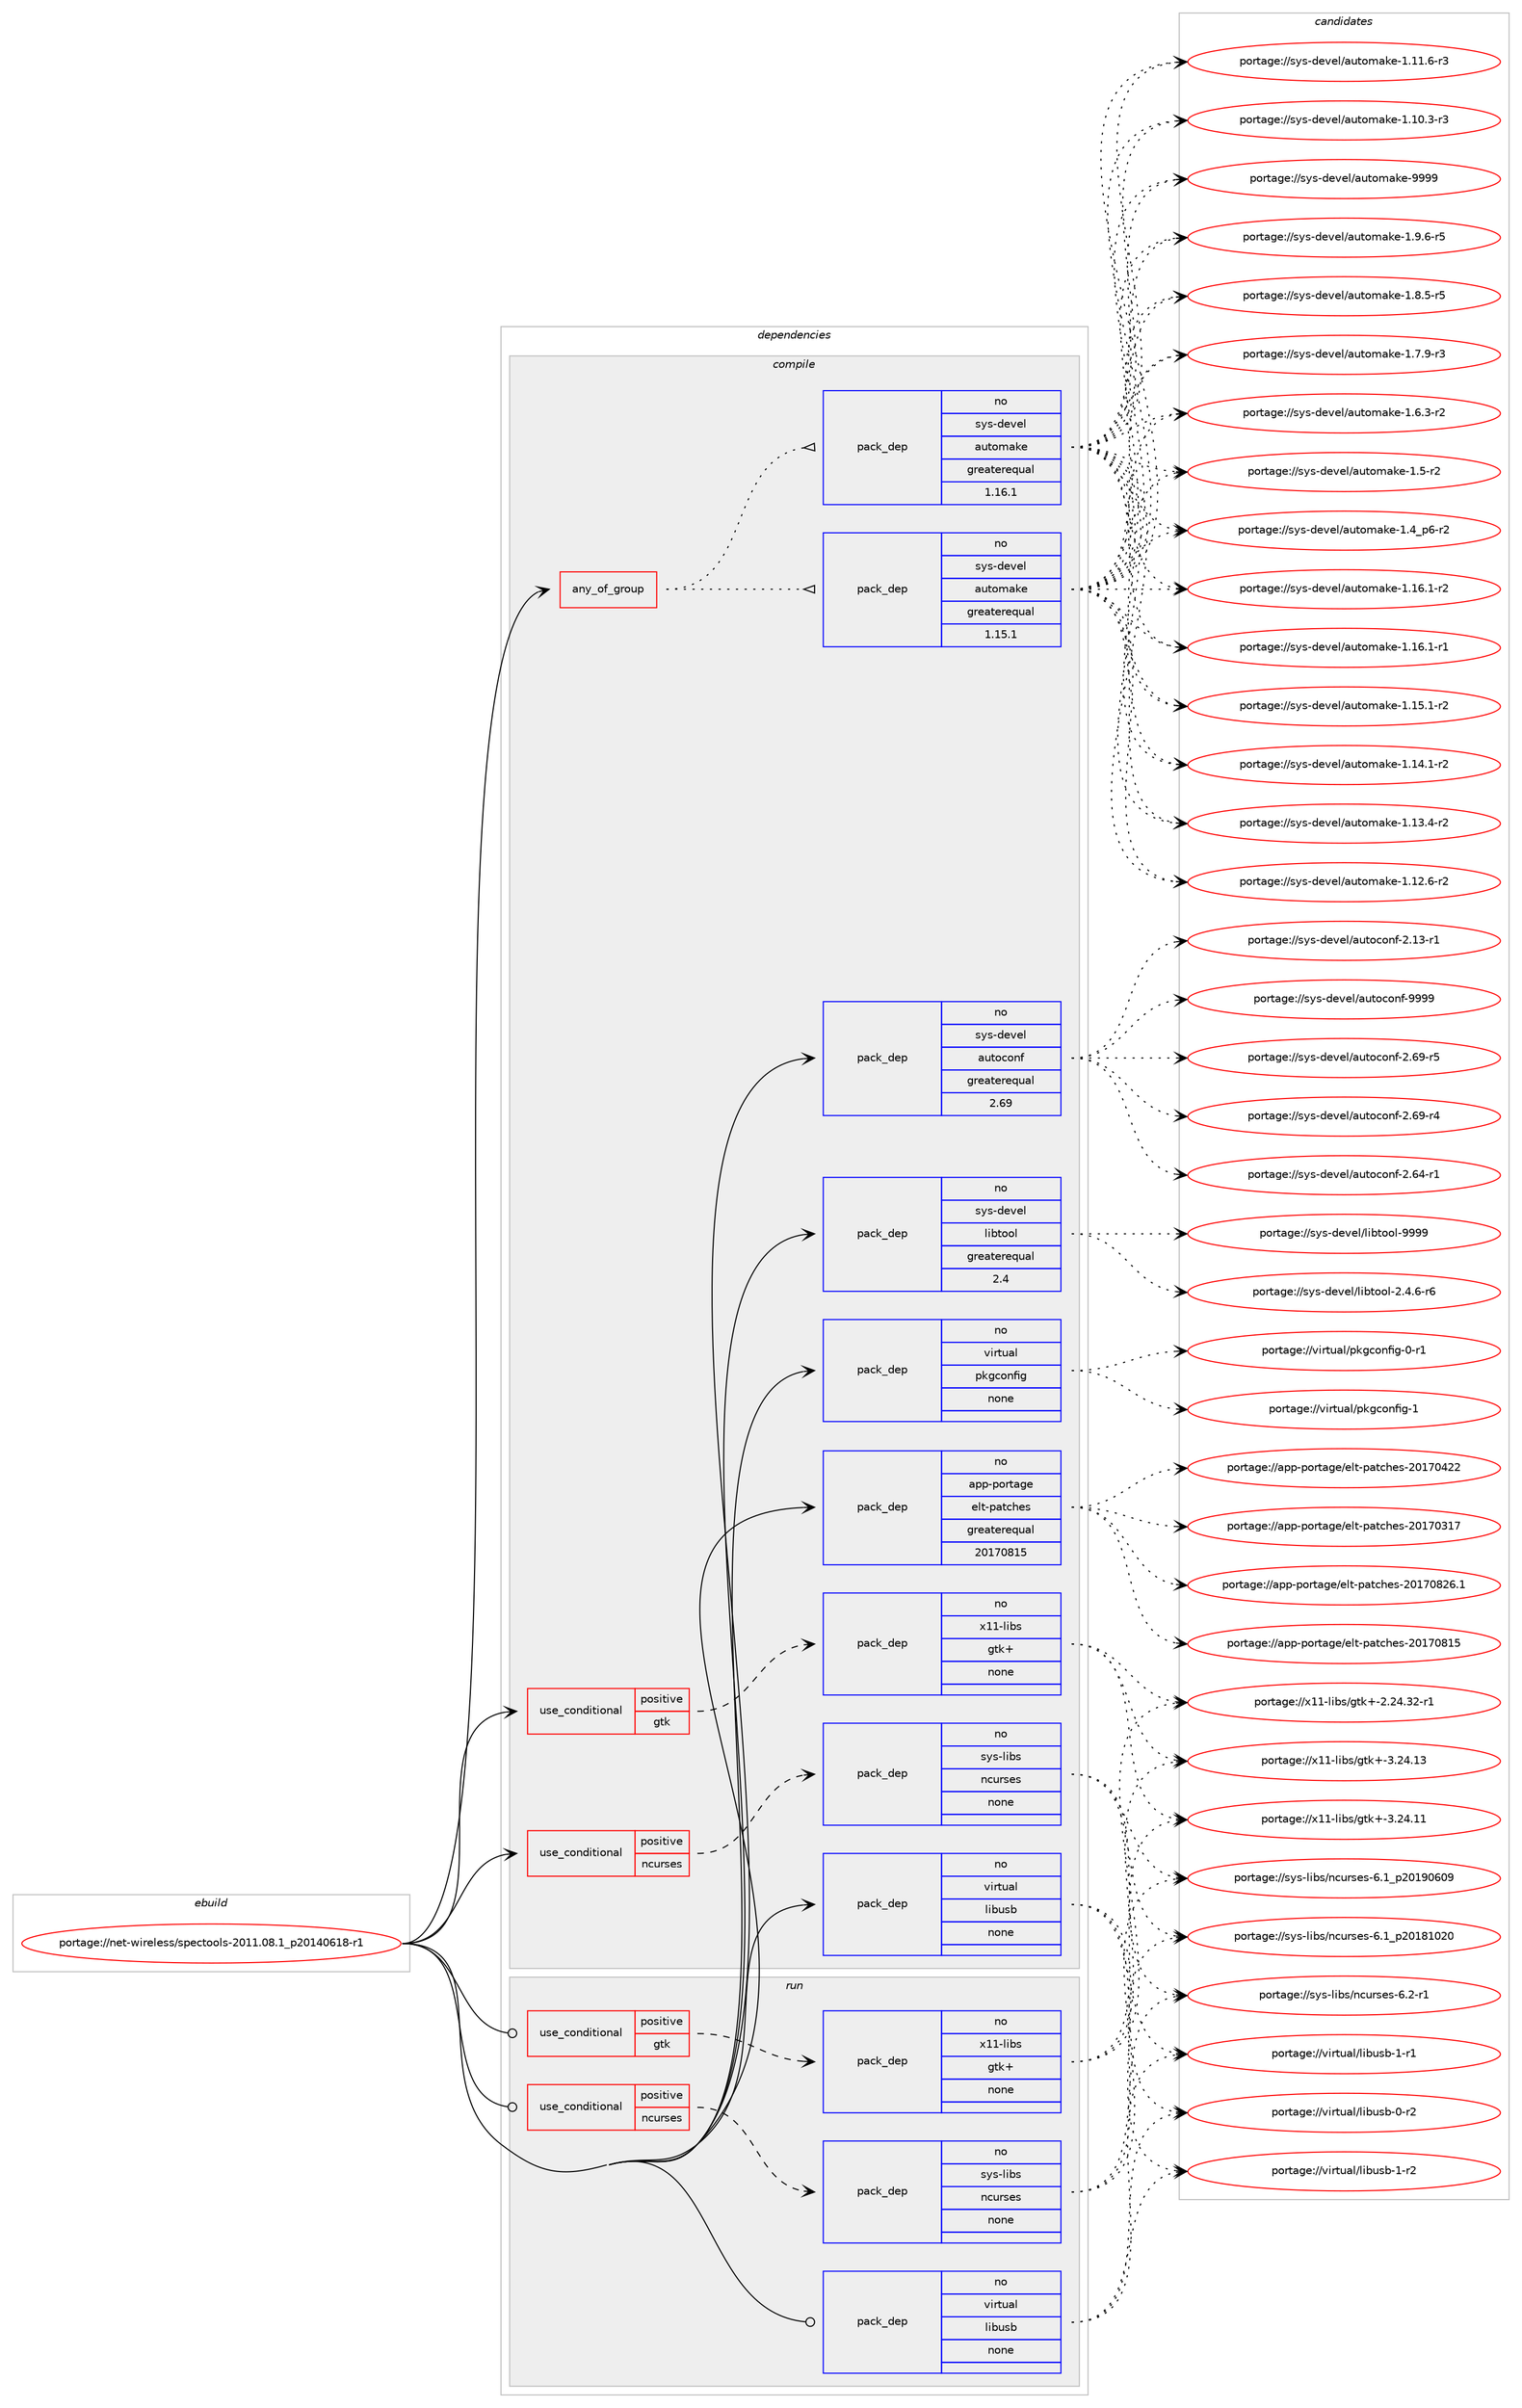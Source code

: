 digraph prolog {

# *************
# Graph options
# *************

newrank=true;
concentrate=true;
compound=true;
graph [rankdir=LR,fontname=Helvetica,fontsize=10,ranksep=1.5];#, ranksep=2.5, nodesep=0.2];
edge  [arrowhead=vee];
node  [fontname=Helvetica,fontsize=10];

# **********
# The ebuild
# **********

subgraph cluster_leftcol {
color=gray;
rank=same;
label=<<i>ebuild</i>>;
id [label="portage://net-wireless/spectools-2011.08.1_p20140618-r1", color=red, width=4, href="../net-wireless/spectools-2011.08.1_p20140618-r1.svg"];
}

# ****************
# The dependencies
# ****************

subgraph cluster_midcol {
color=gray;
label=<<i>dependencies</i>>;
subgraph cluster_compile {
fillcolor="#eeeeee";
style=filled;
label=<<i>compile</i>>;
subgraph any1730 {
dependency111984 [label=<<TABLE BORDER="0" CELLBORDER="1" CELLSPACING="0" CELLPADDING="4"><TR><TD CELLPADDING="10">any_of_group</TD></TR></TABLE>>, shape=none, color=red];subgraph pack88153 {
dependency111985 [label=<<TABLE BORDER="0" CELLBORDER="1" CELLSPACING="0" CELLPADDING="4" WIDTH="220"><TR><TD ROWSPAN="6" CELLPADDING="30">pack_dep</TD></TR><TR><TD WIDTH="110">no</TD></TR><TR><TD>sys-devel</TD></TR><TR><TD>automake</TD></TR><TR><TD>greaterequal</TD></TR><TR><TD>1.16.1</TD></TR></TABLE>>, shape=none, color=blue];
}
dependency111984:e -> dependency111985:w [weight=20,style="dotted",arrowhead="oinv"];
subgraph pack88154 {
dependency111986 [label=<<TABLE BORDER="0" CELLBORDER="1" CELLSPACING="0" CELLPADDING="4" WIDTH="220"><TR><TD ROWSPAN="6" CELLPADDING="30">pack_dep</TD></TR><TR><TD WIDTH="110">no</TD></TR><TR><TD>sys-devel</TD></TR><TR><TD>automake</TD></TR><TR><TD>greaterequal</TD></TR><TR><TD>1.15.1</TD></TR></TABLE>>, shape=none, color=blue];
}
dependency111984:e -> dependency111986:w [weight=20,style="dotted",arrowhead="oinv"];
}
id:e -> dependency111984:w [weight=20,style="solid",arrowhead="vee"];
subgraph cond22007 {
dependency111987 [label=<<TABLE BORDER="0" CELLBORDER="1" CELLSPACING="0" CELLPADDING="4"><TR><TD ROWSPAN="3" CELLPADDING="10">use_conditional</TD></TR><TR><TD>positive</TD></TR><TR><TD>gtk</TD></TR></TABLE>>, shape=none, color=red];
subgraph pack88155 {
dependency111988 [label=<<TABLE BORDER="0" CELLBORDER="1" CELLSPACING="0" CELLPADDING="4" WIDTH="220"><TR><TD ROWSPAN="6" CELLPADDING="30">pack_dep</TD></TR><TR><TD WIDTH="110">no</TD></TR><TR><TD>x11-libs</TD></TR><TR><TD>gtk+</TD></TR><TR><TD>none</TD></TR><TR><TD></TD></TR></TABLE>>, shape=none, color=blue];
}
dependency111987:e -> dependency111988:w [weight=20,style="dashed",arrowhead="vee"];
}
id:e -> dependency111987:w [weight=20,style="solid",arrowhead="vee"];
subgraph cond22008 {
dependency111989 [label=<<TABLE BORDER="0" CELLBORDER="1" CELLSPACING="0" CELLPADDING="4"><TR><TD ROWSPAN="3" CELLPADDING="10">use_conditional</TD></TR><TR><TD>positive</TD></TR><TR><TD>ncurses</TD></TR></TABLE>>, shape=none, color=red];
subgraph pack88156 {
dependency111990 [label=<<TABLE BORDER="0" CELLBORDER="1" CELLSPACING="0" CELLPADDING="4" WIDTH="220"><TR><TD ROWSPAN="6" CELLPADDING="30">pack_dep</TD></TR><TR><TD WIDTH="110">no</TD></TR><TR><TD>sys-libs</TD></TR><TR><TD>ncurses</TD></TR><TR><TD>none</TD></TR><TR><TD></TD></TR></TABLE>>, shape=none, color=blue];
}
dependency111989:e -> dependency111990:w [weight=20,style="dashed",arrowhead="vee"];
}
id:e -> dependency111989:w [weight=20,style="solid",arrowhead="vee"];
subgraph pack88157 {
dependency111991 [label=<<TABLE BORDER="0" CELLBORDER="1" CELLSPACING="0" CELLPADDING="4" WIDTH="220"><TR><TD ROWSPAN="6" CELLPADDING="30">pack_dep</TD></TR><TR><TD WIDTH="110">no</TD></TR><TR><TD>app-portage</TD></TR><TR><TD>elt-patches</TD></TR><TR><TD>greaterequal</TD></TR><TR><TD>20170815</TD></TR></TABLE>>, shape=none, color=blue];
}
id:e -> dependency111991:w [weight=20,style="solid",arrowhead="vee"];
subgraph pack88158 {
dependency111992 [label=<<TABLE BORDER="0" CELLBORDER="1" CELLSPACING="0" CELLPADDING="4" WIDTH="220"><TR><TD ROWSPAN="6" CELLPADDING="30">pack_dep</TD></TR><TR><TD WIDTH="110">no</TD></TR><TR><TD>sys-devel</TD></TR><TR><TD>autoconf</TD></TR><TR><TD>greaterequal</TD></TR><TR><TD>2.69</TD></TR></TABLE>>, shape=none, color=blue];
}
id:e -> dependency111992:w [weight=20,style="solid",arrowhead="vee"];
subgraph pack88159 {
dependency111993 [label=<<TABLE BORDER="0" CELLBORDER="1" CELLSPACING="0" CELLPADDING="4" WIDTH="220"><TR><TD ROWSPAN="6" CELLPADDING="30">pack_dep</TD></TR><TR><TD WIDTH="110">no</TD></TR><TR><TD>sys-devel</TD></TR><TR><TD>libtool</TD></TR><TR><TD>greaterequal</TD></TR><TR><TD>2.4</TD></TR></TABLE>>, shape=none, color=blue];
}
id:e -> dependency111993:w [weight=20,style="solid",arrowhead="vee"];
subgraph pack88160 {
dependency111994 [label=<<TABLE BORDER="0" CELLBORDER="1" CELLSPACING="0" CELLPADDING="4" WIDTH="220"><TR><TD ROWSPAN="6" CELLPADDING="30">pack_dep</TD></TR><TR><TD WIDTH="110">no</TD></TR><TR><TD>virtual</TD></TR><TR><TD>libusb</TD></TR><TR><TD>none</TD></TR><TR><TD></TD></TR></TABLE>>, shape=none, color=blue];
}
id:e -> dependency111994:w [weight=20,style="solid",arrowhead="vee"];
subgraph pack88161 {
dependency111995 [label=<<TABLE BORDER="0" CELLBORDER="1" CELLSPACING="0" CELLPADDING="4" WIDTH="220"><TR><TD ROWSPAN="6" CELLPADDING="30">pack_dep</TD></TR><TR><TD WIDTH="110">no</TD></TR><TR><TD>virtual</TD></TR><TR><TD>pkgconfig</TD></TR><TR><TD>none</TD></TR><TR><TD></TD></TR></TABLE>>, shape=none, color=blue];
}
id:e -> dependency111995:w [weight=20,style="solid",arrowhead="vee"];
}
subgraph cluster_compileandrun {
fillcolor="#eeeeee";
style=filled;
label=<<i>compile and run</i>>;
}
subgraph cluster_run {
fillcolor="#eeeeee";
style=filled;
label=<<i>run</i>>;
subgraph cond22009 {
dependency111996 [label=<<TABLE BORDER="0" CELLBORDER="1" CELLSPACING="0" CELLPADDING="4"><TR><TD ROWSPAN="3" CELLPADDING="10">use_conditional</TD></TR><TR><TD>positive</TD></TR><TR><TD>gtk</TD></TR></TABLE>>, shape=none, color=red];
subgraph pack88162 {
dependency111997 [label=<<TABLE BORDER="0" CELLBORDER="1" CELLSPACING="0" CELLPADDING="4" WIDTH="220"><TR><TD ROWSPAN="6" CELLPADDING="30">pack_dep</TD></TR><TR><TD WIDTH="110">no</TD></TR><TR><TD>x11-libs</TD></TR><TR><TD>gtk+</TD></TR><TR><TD>none</TD></TR><TR><TD></TD></TR></TABLE>>, shape=none, color=blue];
}
dependency111996:e -> dependency111997:w [weight=20,style="dashed",arrowhead="vee"];
}
id:e -> dependency111996:w [weight=20,style="solid",arrowhead="odot"];
subgraph cond22010 {
dependency111998 [label=<<TABLE BORDER="0" CELLBORDER="1" CELLSPACING="0" CELLPADDING="4"><TR><TD ROWSPAN="3" CELLPADDING="10">use_conditional</TD></TR><TR><TD>positive</TD></TR><TR><TD>ncurses</TD></TR></TABLE>>, shape=none, color=red];
subgraph pack88163 {
dependency111999 [label=<<TABLE BORDER="0" CELLBORDER="1" CELLSPACING="0" CELLPADDING="4" WIDTH="220"><TR><TD ROWSPAN="6" CELLPADDING="30">pack_dep</TD></TR><TR><TD WIDTH="110">no</TD></TR><TR><TD>sys-libs</TD></TR><TR><TD>ncurses</TD></TR><TR><TD>none</TD></TR><TR><TD></TD></TR></TABLE>>, shape=none, color=blue];
}
dependency111998:e -> dependency111999:w [weight=20,style="dashed",arrowhead="vee"];
}
id:e -> dependency111998:w [weight=20,style="solid",arrowhead="odot"];
subgraph pack88164 {
dependency112000 [label=<<TABLE BORDER="0" CELLBORDER="1" CELLSPACING="0" CELLPADDING="4" WIDTH="220"><TR><TD ROWSPAN="6" CELLPADDING="30">pack_dep</TD></TR><TR><TD WIDTH="110">no</TD></TR><TR><TD>virtual</TD></TR><TR><TD>libusb</TD></TR><TR><TD>none</TD></TR><TR><TD></TD></TR></TABLE>>, shape=none, color=blue];
}
id:e -> dependency112000:w [weight=20,style="solid",arrowhead="odot"];
}
}

# **************
# The candidates
# **************

subgraph cluster_choices {
rank=same;
color=gray;
label=<<i>candidates</i>>;

subgraph choice88153 {
color=black;
nodesep=1;
choice115121115451001011181011084797117116111109971071014557575757 [label="portage://sys-devel/automake-9999", color=red, width=4,href="../sys-devel/automake-9999.svg"];
choice115121115451001011181011084797117116111109971071014549465746544511453 [label="portage://sys-devel/automake-1.9.6-r5", color=red, width=4,href="../sys-devel/automake-1.9.6-r5.svg"];
choice115121115451001011181011084797117116111109971071014549465646534511453 [label="portage://sys-devel/automake-1.8.5-r5", color=red, width=4,href="../sys-devel/automake-1.8.5-r5.svg"];
choice115121115451001011181011084797117116111109971071014549465546574511451 [label="portage://sys-devel/automake-1.7.9-r3", color=red, width=4,href="../sys-devel/automake-1.7.9-r3.svg"];
choice115121115451001011181011084797117116111109971071014549465446514511450 [label="portage://sys-devel/automake-1.6.3-r2", color=red, width=4,href="../sys-devel/automake-1.6.3-r2.svg"];
choice11512111545100101118101108479711711611110997107101454946534511450 [label="portage://sys-devel/automake-1.5-r2", color=red, width=4,href="../sys-devel/automake-1.5-r2.svg"];
choice115121115451001011181011084797117116111109971071014549465295112544511450 [label="portage://sys-devel/automake-1.4_p6-r2", color=red, width=4,href="../sys-devel/automake-1.4_p6-r2.svg"];
choice11512111545100101118101108479711711611110997107101454946495446494511450 [label="portage://sys-devel/automake-1.16.1-r2", color=red, width=4,href="../sys-devel/automake-1.16.1-r2.svg"];
choice11512111545100101118101108479711711611110997107101454946495446494511449 [label="portage://sys-devel/automake-1.16.1-r1", color=red, width=4,href="../sys-devel/automake-1.16.1-r1.svg"];
choice11512111545100101118101108479711711611110997107101454946495346494511450 [label="portage://sys-devel/automake-1.15.1-r2", color=red, width=4,href="../sys-devel/automake-1.15.1-r2.svg"];
choice11512111545100101118101108479711711611110997107101454946495246494511450 [label="portage://sys-devel/automake-1.14.1-r2", color=red, width=4,href="../sys-devel/automake-1.14.1-r2.svg"];
choice11512111545100101118101108479711711611110997107101454946495146524511450 [label="portage://sys-devel/automake-1.13.4-r2", color=red, width=4,href="../sys-devel/automake-1.13.4-r2.svg"];
choice11512111545100101118101108479711711611110997107101454946495046544511450 [label="portage://sys-devel/automake-1.12.6-r2", color=red, width=4,href="../sys-devel/automake-1.12.6-r2.svg"];
choice11512111545100101118101108479711711611110997107101454946494946544511451 [label="portage://sys-devel/automake-1.11.6-r3", color=red, width=4,href="../sys-devel/automake-1.11.6-r3.svg"];
choice11512111545100101118101108479711711611110997107101454946494846514511451 [label="portage://sys-devel/automake-1.10.3-r3", color=red, width=4,href="../sys-devel/automake-1.10.3-r3.svg"];
dependency111985:e -> choice115121115451001011181011084797117116111109971071014557575757:w [style=dotted,weight="100"];
dependency111985:e -> choice115121115451001011181011084797117116111109971071014549465746544511453:w [style=dotted,weight="100"];
dependency111985:e -> choice115121115451001011181011084797117116111109971071014549465646534511453:w [style=dotted,weight="100"];
dependency111985:e -> choice115121115451001011181011084797117116111109971071014549465546574511451:w [style=dotted,weight="100"];
dependency111985:e -> choice115121115451001011181011084797117116111109971071014549465446514511450:w [style=dotted,weight="100"];
dependency111985:e -> choice11512111545100101118101108479711711611110997107101454946534511450:w [style=dotted,weight="100"];
dependency111985:e -> choice115121115451001011181011084797117116111109971071014549465295112544511450:w [style=dotted,weight="100"];
dependency111985:e -> choice11512111545100101118101108479711711611110997107101454946495446494511450:w [style=dotted,weight="100"];
dependency111985:e -> choice11512111545100101118101108479711711611110997107101454946495446494511449:w [style=dotted,weight="100"];
dependency111985:e -> choice11512111545100101118101108479711711611110997107101454946495346494511450:w [style=dotted,weight="100"];
dependency111985:e -> choice11512111545100101118101108479711711611110997107101454946495246494511450:w [style=dotted,weight="100"];
dependency111985:e -> choice11512111545100101118101108479711711611110997107101454946495146524511450:w [style=dotted,weight="100"];
dependency111985:e -> choice11512111545100101118101108479711711611110997107101454946495046544511450:w [style=dotted,weight="100"];
dependency111985:e -> choice11512111545100101118101108479711711611110997107101454946494946544511451:w [style=dotted,weight="100"];
dependency111985:e -> choice11512111545100101118101108479711711611110997107101454946494846514511451:w [style=dotted,weight="100"];
}
subgraph choice88154 {
color=black;
nodesep=1;
choice115121115451001011181011084797117116111109971071014557575757 [label="portage://sys-devel/automake-9999", color=red, width=4,href="../sys-devel/automake-9999.svg"];
choice115121115451001011181011084797117116111109971071014549465746544511453 [label="portage://sys-devel/automake-1.9.6-r5", color=red, width=4,href="../sys-devel/automake-1.9.6-r5.svg"];
choice115121115451001011181011084797117116111109971071014549465646534511453 [label="portage://sys-devel/automake-1.8.5-r5", color=red, width=4,href="../sys-devel/automake-1.8.5-r5.svg"];
choice115121115451001011181011084797117116111109971071014549465546574511451 [label="portage://sys-devel/automake-1.7.9-r3", color=red, width=4,href="../sys-devel/automake-1.7.9-r3.svg"];
choice115121115451001011181011084797117116111109971071014549465446514511450 [label="portage://sys-devel/automake-1.6.3-r2", color=red, width=4,href="../sys-devel/automake-1.6.3-r2.svg"];
choice11512111545100101118101108479711711611110997107101454946534511450 [label="portage://sys-devel/automake-1.5-r2", color=red, width=4,href="../sys-devel/automake-1.5-r2.svg"];
choice115121115451001011181011084797117116111109971071014549465295112544511450 [label="portage://sys-devel/automake-1.4_p6-r2", color=red, width=4,href="../sys-devel/automake-1.4_p6-r2.svg"];
choice11512111545100101118101108479711711611110997107101454946495446494511450 [label="portage://sys-devel/automake-1.16.1-r2", color=red, width=4,href="../sys-devel/automake-1.16.1-r2.svg"];
choice11512111545100101118101108479711711611110997107101454946495446494511449 [label="portage://sys-devel/automake-1.16.1-r1", color=red, width=4,href="../sys-devel/automake-1.16.1-r1.svg"];
choice11512111545100101118101108479711711611110997107101454946495346494511450 [label="portage://sys-devel/automake-1.15.1-r2", color=red, width=4,href="../sys-devel/automake-1.15.1-r2.svg"];
choice11512111545100101118101108479711711611110997107101454946495246494511450 [label="portage://sys-devel/automake-1.14.1-r2", color=red, width=4,href="../sys-devel/automake-1.14.1-r2.svg"];
choice11512111545100101118101108479711711611110997107101454946495146524511450 [label="portage://sys-devel/automake-1.13.4-r2", color=red, width=4,href="../sys-devel/automake-1.13.4-r2.svg"];
choice11512111545100101118101108479711711611110997107101454946495046544511450 [label="portage://sys-devel/automake-1.12.6-r2", color=red, width=4,href="../sys-devel/automake-1.12.6-r2.svg"];
choice11512111545100101118101108479711711611110997107101454946494946544511451 [label="portage://sys-devel/automake-1.11.6-r3", color=red, width=4,href="../sys-devel/automake-1.11.6-r3.svg"];
choice11512111545100101118101108479711711611110997107101454946494846514511451 [label="portage://sys-devel/automake-1.10.3-r3", color=red, width=4,href="../sys-devel/automake-1.10.3-r3.svg"];
dependency111986:e -> choice115121115451001011181011084797117116111109971071014557575757:w [style=dotted,weight="100"];
dependency111986:e -> choice115121115451001011181011084797117116111109971071014549465746544511453:w [style=dotted,weight="100"];
dependency111986:e -> choice115121115451001011181011084797117116111109971071014549465646534511453:w [style=dotted,weight="100"];
dependency111986:e -> choice115121115451001011181011084797117116111109971071014549465546574511451:w [style=dotted,weight="100"];
dependency111986:e -> choice115121115451001011181011084797117116111109971071014549465446514511450:w [style=dotted,weight="100"];
dependency111986:e -> choice11512111545100101118101108479711711611110997107101454946534511450:w [style=dotted,weight="100"];
dependency111986:e -> choice115121115451001011181011084797117116111109971071014549465295112544511450:w [style=dotted,weight="100"];
dependency111986:e -> choice11512111545100101118101108479711711611110997107101454946495446494511450:w [style=dotted,weight="100"];
dependency111986:e -> choice11512111545100101118101108479711711611110997107101454946495446494511449:w [style=dotted,weight="100"];
dependency111986:e -> choice11512111545100101118101108479711711611110997107101454946495346494511450:w [style=dotted,weight="100"];
dependency111986:e -> choice11512111545100101118101108479711711611110997107101454946495246494511450:w [style=dotted,weight="100"];
dependency111986:e -> choice11512111545100101118101108479711711611110997107101454946495146524511450:w [style=dotted,weight="100"];
dependency111986:e -> choice11512111545100101118101108479711711611110997107101454946495046544511450:w [style=dotted,weight="100"];
dependency111986:e -> choice11512111545100101118101108479711711611110997107101454946494946544511451:w [style=dotted,weight="100"];
dependency111986:e -> choice11512111545100101118101108479711711611110997107101454946494846514511451:w [style=dotted,weight="100"];
}
subgraph choice88155 {
color=black;
nodesep=1;
choice1204949451081059811547103116107434551465052464951 [label="portage://x11-libs/gtk+-3.24.13", color=red, width=4,href="../x11-libs/gtk+-3.24.13.svg"];
choice1204949451081059811547103116107434551465052464949 [label="portage://x11-libs/gtk+-3.24.11", color=red, width=4,href="../x11-libs/gtk+-3.24.11.svg"];
choice12049494510810598115471031161074345504650524651504511449 [label="portage://x11-libs/gtk+-2.24.32-r1", color=red, width=4,href="../x11-libs/gtk+-2.24.32-r1.svg"];
dependency111988:e -> choice1204949451081059811547103116107434551465052464951:w [style=dotted,weight="100"];
dependency111988:e -> choice1204949451081059811547103116107434551465052464949:w [style=dotted,weight="100"];
dependency111988:e -> choice12049494510810598115471031161074345504650524651504511449:w [style=dotted,weight="100"];
}
subgraph choice88156 {
color=black;
nodesep=1;
choice11512111545108105981154711099117114115101115455446504511449 [label="portage://sys-libs/ncurses-6.2-r1", color=red, width=4,href="../sys-libs/ncurses-6.2-r1.svg"];
choice1151211154510810598115471109911711411510111545544649951125048495748544857 [label="portage://sys-libs/ncurses-6.1_p20190609", color=red, width=4,href="../sys-libs/ncurses-6.1_p20190609.svg"];
choice1151211154510810598115471109911711411510111545544649951125048495649485048 [label="portage://sys-libs/ncurses-6.1_p20181020", color=red, width=4,href="../sys-libs/ncurses-6.1_p20181020.svg"];
dependency111990:e -> choice11512111545108105981154711099117114115101115455446504511449:w [style=dotted,weight="100"];
dependency111990:e -> choice1151211154510810598115471109911711411510111545544649951125048495748544857:w [style=dotted,weight="100"];
dependency111990:e -> choice1151211154510810598115471109911711411510111545544649951125048495649485048:w [style=dotted,weight="100"];
}
subgraph choice88157 {
color=black;
nodesep=1;
choice971121124511211111411697103101471011081164511297116991041011154550484955485650544649 [label="portage://app-portage/elt-patches-20170826.1", color=red, width=4,href="../app-portage/elt-patches-20170826.1.svg"];
choice97112112451121111141169710310147101108116451129711699104101115455048495548564953 [label="portage://app-portage/elt-patches-20170815", color=red, width=4,href="../app-portage/elt-patches-20170815.svg"];
choice97112112451121111141169710310147101108116451129711699104101115455048495548525050 [label="portage://app-portage/elt-patches-20170422", color=red, width=4,href="../app-portage/elt-patches-20170422.svg"];
choice97112112451121111141169710310147101108116451129711699104101115455048495548514955 [label="portage://app-portage/elt-patches-20170317", color=red, width=4,href="../app-portage/elt-patches-20170317.svg"];
dependency111991:e -> choice971121124511211111411697103101471011081164511297116991041011154550484955485650544649:w [style=dotted,weight="100"];
dependency111991:e -> choice97112112451121111141169710310147101108116451129711699104101115455048495548564953:w [style=dotted,weight="100"];
dependency111991:e -> choice97112112451121111141169710310147101108116451129711699104101115455048495548525050:w [style=dotted,weight="100"];
dependency111991:e -> choice97112112451121111141169710310147101108116451129711699104101115455048495548514955:w [style=dotted,weight="100"];
}
subgraph choice88158 {
color=black;
nodesep=1;
choice115121115451001011181011084797117116111991111101024557575757 [label="portage://sys-devel/autoconf-9999", color=red, width=4,href="../sys-devel/autoconf-9999.svg"];
choice1151211154510010111810110847971171161119911111010245504654574511453 [label="portage://sys-devel/autoconf-2.69-r5", color=red, width=4,href="../sys-devel/autoconf-2.69-r5.svg"];
choice1151211154510010111810110847971171161119911111010245504654574511452 [label="portage://sys-devel/autoconf-2.69-r4", color=red, width=4,href="../sys-devel/autoconf-2.69-r4.svg"];
choice1151211154510010111810110847971171161119911111010245504654524511449 [label="portage://sys-devel/autoconf-2.64-r1", color=red, width=4,href="../sys-devel/autoconf-2.64-r1.svg"];
choice1151211154510010111810110847971171161119911111010245504649514511449 [label="portage://sys-devel/autoconf-2.13-r1", color=red, width=4,href="../sys-devel/autoconf-2.13-r1.svg"];
dependency111992:e -> choice115121115451001011181011084797117116111991111101024557575757:w [style=dotted,weight="100"];
dependency111992:e -> choice1151211154510010111810110847971171161119911111010245504654574511453:w [style=dotted,weight="100"];
dependency111992:e -> choice1151211154510010111810110847971171161119911111010245504654574511452:w [style=dotted,weight="100"];
dependency111992:e -> choice1151211154510010111810110847971171161119911111010245504654524511449:w [style=dotted,weight="100"];
dependency111992:e -> choice1151211154510010111810110847971171161119911111010245504649514511449:w [style=dotted,weight="100"];
}
subgraph choice88159 {
color=black;
nodesep=1;
choice1151211154510010111810110847108105981161111111084557575757 [label="portage://sys-devel/libtool-9999", color=red, width=4,href="../sys-devel/libtool-9999.svg"];
choice1151211154510010111810110847108105981161111111084550465246544511454 [label="portage://sys-devel/libtool-2.4.6-r6", color=red, width=4,href="../sys-devel/libtool-2.4.6-r6.svg"];
dependency111993:e -> choice1151211154510010111810110847108105981161111111084557575757:w [style=dotted,weight="100"];
dependency111993:e -> choice1151211154510010111810110847108105981161111111084550465246544511454:w [style=dotted,weight="100"];
}
subgraph choice88160 {
color=black;
nodesep=1;
choice1181051141161179710847108105981171159845494511450 [label="portage://virtual/libusb-1-r2", color=red, width=4,href="../virtual/libusb-1-r2.svg"];
choice1181051141161179710847108105981171159845494511449 [label="portage://virtual/libusb-1-r1", color=red, width=4,href="../virtual/libusb-1-r1.svg"];
choice1181051141161179710847108105981171159845484511450 [label="portage://virtual/libusb-0-r2", color=red, width=4,href="../virtual/libusb-0-r2.svg"];
dependency111994:e -> choice1181051141161179710847108105981171159845494511450:w [style=dotted,weight="100"];
dependency111994:e -> choice1181051141161179710847108105981171159845494511449:w [style=dotted,weight="100"];
dependency111994:e -> choice1181051141161179710847108105981171159845484511450:w [style=dotted,weight="100"];
}
subgraph choice88161 {
color=black;
nodesep=1;
choice1181051141161179710847112107103991111101021051034549 [label="portage://virtual/pkgconfig-1", color=red, width=4,href="../virtual/pkgconfig-1.svg"];
choice11810511411611797108471121071039911111010210510345484511449 [label="portage://virtual/pkgconfig-0-r1", color=red, width=4,href="../virtual/pkgconfig-0-r1.svg"];
dependency111995:e -> choice1181051141161179710847112107103991111101021051034549:w [style=dotted,weight="100"];
dependency111995:e -> choice11810511411611797108471121071039911111010210510345484511449:w [style=dotted,weight="100"];
}
subgraph choice88162 {
color=black;
nodesep=1;
choice1204949451081059811547103116107434551465052464951 [label="portage://x11-libs/gtk+-3.24.13", color=red, width=4,href="../x11-libs/gtk+-3.24.13.svg"];
choice1204949451081059811547103116107434551465052464949 [label="portage://x11-libs/gtk+-3.24.11", color=red, width=4,href="../x11-libs/gtk+-3.24.11.svg"];
choice12049494510810598115471031161074345504650524651504511449 [label="portage://x11-libs/gtk+-2.24.32-r1", color=red, width=4,href="../x11-libs/gtk+-2.24.32-r1.svg"];
dependency111997:e -> choice1204949451081059811547103116107434551465052464951:w [style=dotted,weight="100"];
dependency111997:e -> choice1204949451081059811547103116107434551465052464949:w [style=dotted,weight="100"];
dependency111997:e -> choice12049494510810598115471031161074345504650524651504511449:w [style=dotted,weight="100"];
}
subgraph choice88163 {
color=black;
nodesep=1;
choice11512111545108105981154711099117114115101115455446504511449 [label="portage://sys-libs/ncurses-6.2-r1", color=red, width=4,href="../sys-libs/ncurses-6.2-r1.svg"];
choice1151211154510810598115471109911711411510111545544649951125048495748544857 [label="portage://sys-libs/ncurses-6.1_p20190609", color=red, width=4,href="../sys-libs/ncurses-6.1_p20190609.svg"];
choice1151211154510810598115471109911711411510111545544649951125048495649485048 [label="portage://sys-libs/ncurses-6.1_p20181020", color=red, width=4,href="../sys-libs/ncurses-6.1_p20181020.svg"];
dependency111999:e -> choice11512111545108105981154711099117114115101115455446504511449:w [style=dotted,weight="100"];
dependency111999:e -> choice1151211154510810598115471109911711411510111545544649951125048495748544857:w [style=dotted,weight="100"];
dependency111999:e -> choice1151211154510810598115471109911711411510111545544649951125048495649485048:w [style=dotted,weight="100"];
}
subgraph choice88164 {
color=black;
nodesep=1;
choice1181051141161179710847108105981171159845494511450 [label="portage://virtual/libusb-1-r2", color=red, width=4,href="../virtual/libusb-1-r2.svg"];
choice1181051141161179710847108105981171159845494511449 [label="portage://virtual/libusb-1-r1", color=red, width=4,href="../virtual/libusb-1-r1.svg"];
choice1181051141161179710847108105981171159845484511450 [label="portage://virtual/libusb-0-r2", color=red, width=4,href="../virtual/libusb-0-r2.svg"];
dependency112000:e -> choice1181051141161179710847108105981171159845494511450:w [style=dotted,weight="100"];
dependency112000:e -> choice1181051141161179710847108105981171159845494511449:w [style=dotted,weight="100"];
dependency112000:e -> choice1181051141161179710847108105981171159845484511450:w [style=dotted,weight="100"];
}
}

}
